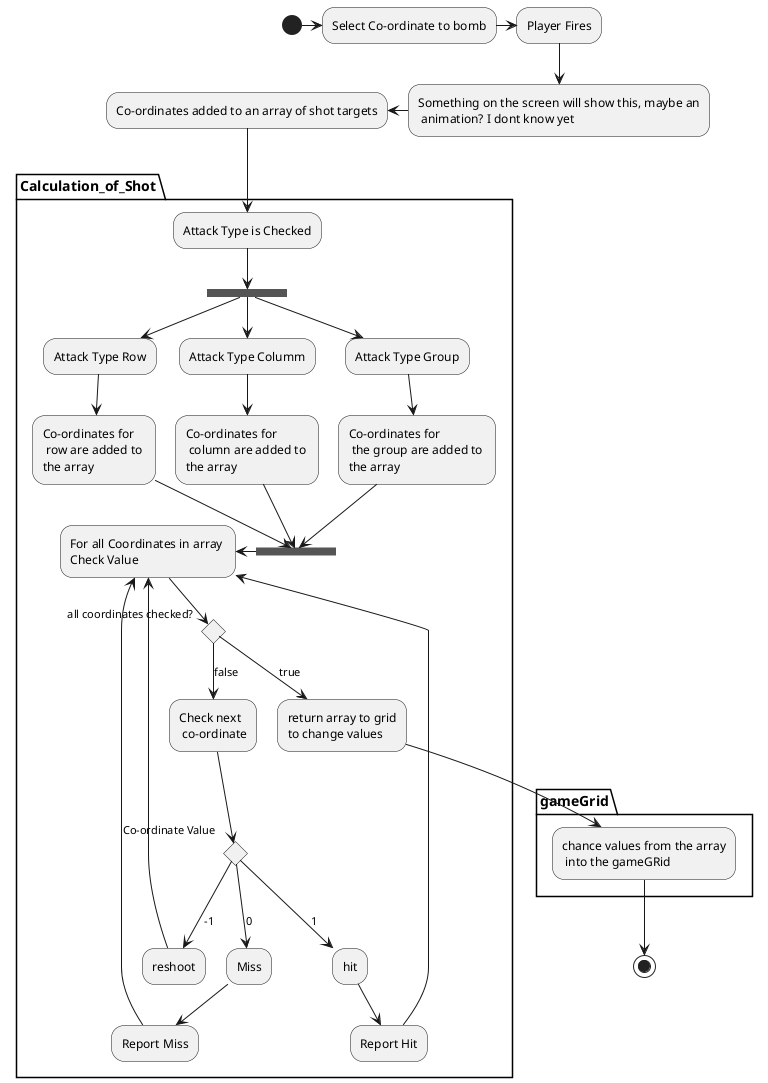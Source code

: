 @startuml
(*) -right-> "Select Co-ordinate to bomb"
-right-> "Player Fires"
--> "Something on the screen will show this, maybe an\n animation? I dont know yet"
-left-> "Co-ordinates added to an array of shot targets"
partition Calculation_of_Shot {
--> "Attack Type is Checked"
--> === B1 ===
--> "Attack Type Row"
--> "Co-ordinates for \n row are added to \nthe array"
--> === B2 ===
=== B1 === --> "Attack Type Columm"
--> "Co-ordinates for \n column are added to \nthe array"
--> === B2 ===
=== B1 === --> "Attack Type Group"
--> "Co-ordinates for \n the group are added to \nthe array"
--> === B2 ===
-left-> "For all Coordinates in array \nCheck Value"
if "all coordinates checked?" then
--> [false] "Check next\n co-ordinate"
  if "Co-ordinate Value" then
  --> [0] "Miss"
  --> "Report Miss"
  --> "For all Coordinates in array \nCheck Value"
  else
  --> [-1] "reshoot"
  --> "For all Coordinates in array \nCheck Value"
  else
  --> [1] "hit"
  --> "Report Hit"
  --> "For all Coordinates in array \nCheck Value"
  endif
else
--> [true] "return array to grid\nto change values"
endif
}
partition gameGrid {
  --> chance values from the array\n into the gameGRid
}
--> (*)
@enduml
